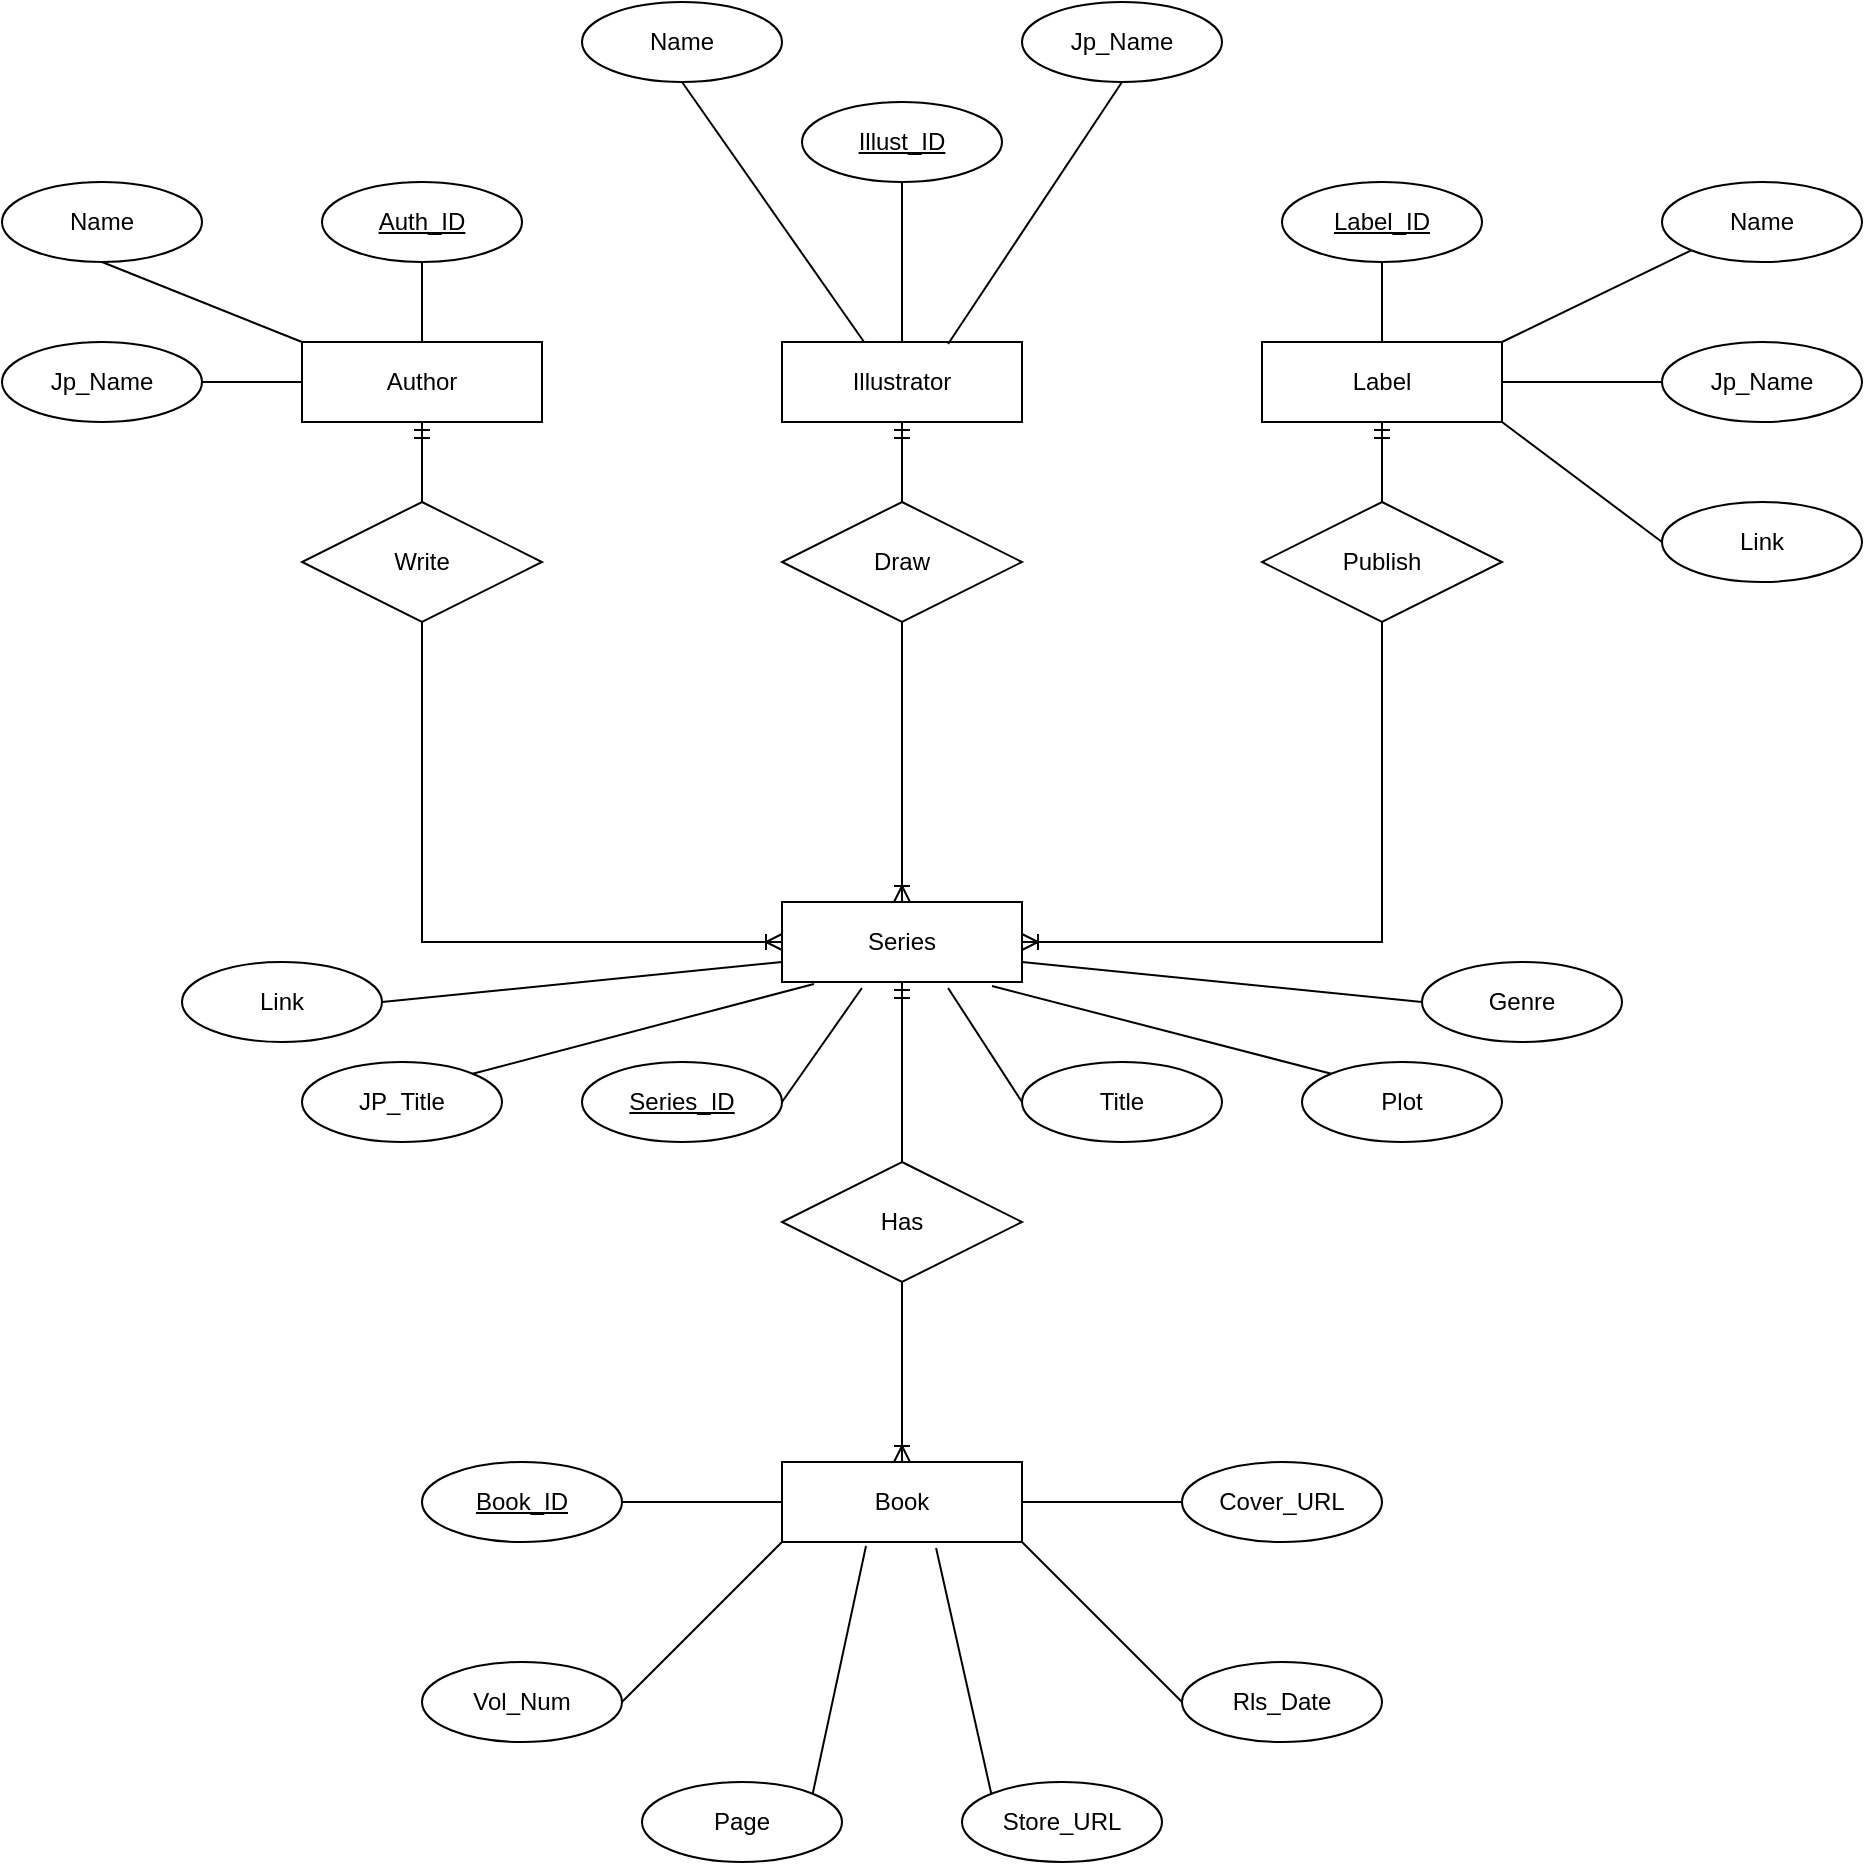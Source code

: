 <mxfile version="14.6.6" type="github" pages="2">
  <diagram id="R2lEEEUBdFMjLlhIrx00" name="ERD">
    <mxGraphModel dx="2272" dy="794" grid="1" gridSize="10" guides="1" tooltips="1" connect="1" arrows="1" fold="1" page="1" pageScale="1" pageWidth="850" pageHeight="1100" math="0" shadow="0" extFonts="Permanent Marker^https://fonts.googleapis.com/css?family=Permanent+Marker">
      <root>
        <mxCell id="0" />
        <mxCell id="1" parent="0" />
        <mxCell id="e9-Bhs5bKv9WQ3CNY-xH-1" value="Series" style="rounded=0;whiteSpace=wrap;html=1;" vertex="1" parent="1">
          <mxGeometry x="320" y="480" width="120" height="40" as="geometry" />
        </mxCell>
        <mxCell id="WKJP4gaNy5CjSDz19_Bn-2" style="edgeStyle=none;rounded=0;orthogonalLoop=1;jettySize=auto;html=1;exitX=0.5;exitY=0;exitDx=0;exitDy=0;entryX=0.5;entryY=1;entryDx=0;entryDy=0;endArrow=none;endFill=0;" edge="1" parent="1" source="e9-Bhs5bKv9WQ3CNY-xH-2" target="e9-Bhs5bKv9WQ3CNY-xH-36">
          <mxGeometry relative="1" as="geometry" />
        </mxCell>
        <mxCell id="WKJP4gaNy5CjSDz19_Bn-3" style="edgeStyle=none;rounded=0;orthogonalLoop=1;jettySize=auto;html=1;exitX=1;exitY=0.5;exitDx=0;exitDy=0;entryX=0;entryY=0.5;entryDx=0;entryDy=0;endArrow=none;endFill=0;" edge="1" parent="1" source="e9-Bhs5bKv9WQ3CNY-xH-2" target="e9-Bhs5bKv9WQ3CNY-xH-35">
          <mxGeometry relative="1" as="geometry" />
        </mxCell>
        <mxCell id="WKJP4gaNy5CjSDz19_Bn-4" style="edgeStyle=none;rounded=0;orthogonalLoop=1;jettySize=auto;html=1;exitX=1;exitY=1;exitDx=0;exitDy=0;entryX=0;entryY=0.5;entryDx=0;entryDy=0;endArrow=none;endFill=0;" edge="1" parent="1" source="e9-Bhs5bKv9WQ3CNY-xH-2" target="e9-Bhs5bKv9WQ3CNY-xH-38">
          <mxGeometry relative="1" as="geometry" />
        </mxCell>
        <mxCell id="e9-Bhs5bKv9WQ3CNY-xH-2" value="Label&lt;span style=&quot;color: rgba(0 , 0 , 0 , 0) ; font-family: monospace ; font-size: 0px&quot;&gt;%3CmxGraphModel%3E%3Croot%3E%3CmxCell%20id%3D%220%22%2F%3E%3CmxCell%20id%3D%221%22%20parent%3D%220%22%2F%3E%3CmxCell%20id%3D%222%22%20value%3D%22Series%22%20style%3D%22rounded%3D0%3BwhiteSpace%3Dwrap%3Bhtml%3D1%3B%22%20vertex%3D%221%22%20parent%3D%221%22%3E%3CmxGeometry%20x%3D%22280%22%20y%3D%22240%22%20width%3D%22120%22%20height%3D%2240%22%20as%3D%22geometry%22%2F%3E%3C%2FmxCell%3E%3C%2Froot%3E%3C%2FmxGraphModel%3E&lt;/span&gt;" style="rounded=0;whiteSpace=wrap;html=1;" vertex="1" parent="1">
          <mxGeometry x="560" y="200" width="120" height="40" as="geometry" />
        </mxCell>
        <mxCell id="e9-Bhs5bKv9WQ3CNY-xH-3" value="Author" style="rounded=0;whiteSpace=wrap;html=1;" vertex="1" parent="1">
          <mxGeometry x="80" y="200" width="120" height="40" as="geometry" />
        </mxCell>
        <mxCell id="e9-Bhs5bKv9WQ3CNY-xH-4" value="Book" style="rounded=0;whiteSpace=wrap;html=1;" vertex="1" parent="1">
          <mxGeometry x="320" y="760" width="120" height="40" as="geometry" />
        </mxCell>
        <mxCell id="e9-Bhs5bKv9WQ3CNY-xH-5" value="Illustrator" style="rounded=0;whiteSpace=wrap;html=1;" vertex="1" parent="1">
          <mxGeometry x="320" y="200" width="120" height="40" as="geometry" />
        </mxCell>
        <mxCell id="e9-Bhs5bKv9WQ3CNY-xH-14" style="edgeStyle=none;rounded=0;orthogonalLoop=1;jettySize=auto;html=1;exitX=0.5;exitY=1;exitDx=0;exitDy=0;entryX=0.5;entryY=0;entryDx=0;entryDy=0;endArrow=none;endFill=0;" edge="1" parent="1" source="e9-Bhs5bKv9WQ3CNY-xH-8" target="e9-Bhs5bKv9WQ3CNY-xH-3">
          <mxGeometry relative="1" as="geometry" />
        </mxCell>
        <mxCell id="e9-Bhs5bKv9WQ3CNY-xH-8" value="&lt;u&gt;Auth_ID&lt;/u&gt;" style="ellipse;whiteSpace=wrap;html=1;align=center;" vertex="1" parent="1">
          <mxGeometry x="90" y="120" width="100" height="40" as="geometry" />
        </mxCell>
        <mxCell id="e9-Bhs5bKv9WQ3CNY-xH-15" style="edgeStyle=none;rounded=0;orthogonalLoop=1;jettySize=auto;html=1;exitX=0.5;exitY=1;exitDx=0;exitDy=0;entryX=0;entryY=0;entryDx=0;entryDy=0;endArrow=none;endFill=0;" edge="1" parent="1" source="e9-Bhs5bKv9WQ3CNY-xH-9" target="e9-Bhs5bKv9WQ3CNY-xH-3">
          <mxGeometry relative="1" as="geometry" />
        </mxCell>
        <mxCell id="e9-Bhs5bKv9WQ3CNY-xH-9" value="Name" style="ellipse;whiteSpace=wrap;html=1;align=center;" vertex="1" parent="1">
          <mxGeometry x="-70" y="120" width="100" height="40" as="geometry" />
        </mxCell>
        <mxCell id="e9-Bhs5bKv9WQ3CNY-xH-16" style="edgeStyle=none;rounded=0;orthogonalLoop=1;jettySize=auto;html=1;exitX=1;exitY=0.5;exitDx=0;exitDy=0;entryX=0;entryY=0.5;entryDx=0;entryDy=0;endArrow=none;endFill=0;" edge="1" parent="1" source="e9-Bhs5bKv9WQ3CNY-xH-10" target="e9-Bhs5bKv9WQ3CNY-xH-3">
          <mxGeometry relative="1" as="geometry" />
        </mxCell>
        <mxCell id="e9-Bhs5bKv9WQ3CNY-xH-10" value="Jp_Name" style="ellipse;whiteSpace=wrap;html=1;align=center;" vertex="1" parent="1">
          <mxGeometry x="-70" y="200" width="100" height="40" as="geometry" />
        </mxCell>
        <mxCell id="WKJP4gaNy5CjSDz19_Bn-38" style="edgeStyle=orthogonalEdgeStyle;rounded=0;orthogonalLoop=1;jettySize=auto;html=1;exitX=0.5;exitY=1;exitDx=0;exitDy=0;entryX=0;entryY=0.5;entryDx=0;entryDy=0;endArrow=ERoneToMany;endFill=0;" edge="1" parent="1" source="e9-Bhs5bKv9WQ3CNY-xH-17" target="e9-Bhs5bKv9WQ3CNY-xH-1">
          <mxGeometry relative="1" as="geometry" />
        </mxCell>
        <mxCell id="WKJP4gaNy5CjSDz19_Bn-39" style="edgeStyle=orthogonalEdgeStyle;rounded=0;orthogonalLoop=1;jettySize=auto;html=1;exitX=0.5;exitY=0;exitDx=0;exitDy=0;entryX=0.5;entryY=1;entryDx=0;entryDy=0;endArrow=ERmandOne;endFill=0;" edge="1" parent="1" source="e9-Bhs5bKv9WQ3CNY-xH-17" target="e9-Bhs5bKv9WQ3CNY-xH-3">
          <mxGeometry relative="1" as="geometry" />
        </mxCell>
        <mxCell id="e9-Bhs5bKv9WQ3CNY-xH-17" value="Write" style="shape=rhombus;perimeter=rhombusPerimeter;whiteSpace=wrap;html=1;align=center;" vertex="1" parent="1">
          <mxGeometry x="80" y="280" width="120" height="60" as="geometry" />
        </mxCell>
        <mxCell id="WKJP4gaNy5CjSDz19_Bn-40" style="edgeStyle=orthogonalEdgeStyle;rounded=0;orthogonalLoop=1;jettySize=auto;html=1;exitX=0.5;exitY=1;exitDx=0;exitDy=0;entryX=0.5;entryY=0;entryDx=0;entryDy=0;endArrow=ERoneToMany;endFill=0;" edge="1" parent="1" source="e9-Bhs5bKv9WQ3CNY-xH-19" target="e9-Bhs5bKv9WQ3CNY-xH-1">
          <mxGeometry relative="1" as="geometry" />
        </mxCell>
        <mxCell id="WKJP4gaNy5CjSDz19_Bn-44" style="edgeStyle=orthogonalEdgeStyle;rounded=0;orthogonalLoop=1;jettySize=auto;html=1;exitX=0.5;exitY=0;exitDx=0;exitDy=0;entryX=0.5;entryY=1;entryDx=0;entryDy=0;endArrow=ERmandOne;endFill=0;" edge="1" parent="1" source="e9-Bhs5bKv9WQ3CNY-xH-19" target="e9-Bhs5bKv9WQ3CNY-xH-5">
          <mxGeometry relative="1" as="geometry" />
        </mxCell>
        <mxCell id="e9-Bhs5bKv9WQ3CNY-xH-19" value="Draw" style="shape=rhombus;perimeter=rhombusPerimeter;whiteSpace=wrap;html=1;align=center;" vertex="1" parent="1">
          <mxGeometry x="320" y="280" width="120" height="60" as="geometry" />
        </mxCell>
        <mxCell id="WKJP4gaNy5CjSDz19_Bn-41" style="edgeStyle=orthogonalEdgeStyle;rounded=0;orthogonalLoop=1;jettySize=auto;html=1;exitX=0.5;exitY=1;exitDx=0;exitDy=0;entryX=1;entryY=0.5;entryDx=0;entryDy=0;endArrow=ERoneToMany;endFill=0;" edge="1" parent="1" source="e9-Bhs5bKv9WQ3CNY-xH-20" target="e9-Bhs5bKv9WQ3CNY-xH-1">
          <mxGeometry relative="1" as="geometry" />
        </mxCell>
        <mxCell id="WKJP4gaNy5CjSDz19_Bn-43" style="edgeStyle=orthogonalEdgeStyle;rounded=0;orthogonalLoop=1;jettySize=auto;html=1;exitX=0.5;exitY=0;exitDx=0;exitDy=0;entryX=0.5;entryY=1;entryDx=0;entryDy=0;endArrow=ERmandOne;endFill=0;" edge="1" parent="1" source="e9-Bhs5bKv9WQ3CNY-xH-20" target="e9-Bhs5bKv9WQ3CNY-xH-2">
          <mxGeometry relative="1" as="geometry" />
        </mxCell>
        <mxCell id="e9-Bhs5bKv9WQ3CNY-xH-20" value="Publish" style="shape=rhombus;perimeter=rhombusPerimeter;whiteSpace=wrap;html=1;align=center;" vertex="1" parent="1">
          <mxGeometry x="560" y="280" width="120" height="60" as="geometry" />
        </mxCell>
        <mxCell id="e9-Bhs5bKv9WQ3CNY-xH-31" style="rounded=0;orthogonalLoop=1;jettySize=auto;html=1;exitX=0.5;exitY=1;exitDx=0;exitDy=0;entryX=0.5;entryY=0;entryDx=0;entryDy=0;endArrow=none;endFill=0;" edge="1" parent="1" source="e9-Bhs5bKv9WQ3CNY-xH-28" target="e9-Bhs5bKv9WQ3CNY-xH-5">
          <mxGeometry relative="1" as="geometry" />
        </mxCell>
        <mxCell id="e9-Bhs5bKv9WQ3CNY-xH-28" value="&lt;u&gt;Illust_ID&lt;/u&gt;" style="ellipse;whiteSpace=wrap;html=1;align=center;" vertex="1" parent="1">
          <mxGeometry x="330" y="80" width="100" height="40" as="geometry" />
        </mxCell>
        <mxCell id="e9-Bhs5bKv9WQ3CNY-xH-33" style="edgeStyle=none;rounded=0;orthogonalLoop=1;jettySize=auto;html=1;exitX=0.5;exitY=1;exitDx=0;exitDy=0;entryX=0.342;entryY=0;entryDx=0;entryDy=0;entryPerimeter=0;endArrow=none;endFill=0;" edge="1" parent="1" source="e9-Bhs5bKv9WQ3CNY-xH-29" target="e9-Bhs5bKv9WQ3CNY-xH-5">
          <mxGeometry relative="1" as="geometry" />
        </mxCell>
        <mxCell id="e9-Bhs5bKv9WQ3CNY-xH-29" value="Name" style="ellipse;whiteSpace=wrap;html=1;align=center;" vertex="1" parent="1">
          <mxGeometry x="220" y="30" width="100" height="40" as="geometry" />
        </mxCell>
        <mxCell id="e9-Bhs5bKv9WQ3CNY-xH-32" style="edgeStyle=none;rounded=0;orthogonalLoop=1;jettySize=auto;html=1;exitX=0.5;exitY=1;exitDx=0;exitDy=0;entryX=0.692;entryY=0.025;entryDx=0;entryDy=0;entryPerimeter=0;endArrow=none;endFill=0;" edge="1" parent="1" source="e9-Bhs5bKv9WQ3CNY-xH-30" target="e9-Bhs5bKv9WQ3CNY-xH-5">
          <mxGeometry relative="1" as="geometry" />
        </mxCell>
        <mxCell id="e9-Bhs5bKv9WQ3CNY-xH-30" value="Jp_Name" style="ellipse;whiteSpace=wrap;html=1;align=center;" vertex="1" parent="1">
          <mxGeometry x="440" y="30" width="100" height="40" as="geometry" />
        </mxCell>
        <mxCell id="WKJP4gaNy5CjSDz19_Bn-1" style="edgeStyle=none;rounded=0;orthogonalLoop=1;jettySize=auto;html=1;exitX=0;exitY=1;exitDx=0;exitDy=0;entryX=1;entryY=0;entryDx=0;entryDy=0;endArrow=none;endFill=0;" edge="1" parent="1" source="e9-Bhs5bKv9WQ3CNY-xH-34" target="e9-Bhs5bKv9WQ3CNY-xH-2">
          <mxGeometry relative="1" as="geometry" />
        </mxCell>
        <mxCell id="e9-Bhs5bKv9WQ3CNY-xH-34" value="Name" style="ellipse;whiteSpace=wrap;html=1;align=center;" vertex="1" parent="1">
          <mxGeometry x="760" y="120" width="100" height="40" as="geometry" />
        </mxCell>
        <mxCell id="e9-Bhs5bKv9WQ3CNY-xH-35" value="Jp_Name" style="ellipse;whiteSpace=wrap;html=1;align=center;" vertex="1" parent="1">
          <mxGeometry x="760" y="200" width="100" height="40" as="geometry" />
        </mxCell>
        <mxCell id="e9-Bhs5bKv9WQ3CNY-xH-36" value="&lt;u&gt;Label_ID&lt;/u&gt;" style="ellipse;whiteSpace=wrap;html=1;align=center;" vertex="1" parent="1">
          <mxGeometry x="570" y="120" width="100" height="40" as="geometry" />
        </mxCell>
        <mxCell id="e9-Bhs5bKv9WQ3CNY-xH-38" value="Link" style="ellipse;whiteSpace=wrap;html=1;align=center;" vertex="1" parent="1">
          <mxGeometry x="760" y="280" width="100" height="40" as="geometry" />
        </mxCell>
        <mxCell id="WKJP4gaNy5CjSDz19_Bn-42" style="edgeStyle=orthogonalEdgeStyle;rounded=0;orthogonalLoop=1;jettySize=auto;html=1;exitX=0.5;exitY=1;exitDx=0;exitDy=0;entryX=0.5;entryY=0;entryDx=0;entryDy=0;endArrow=ERoneToMany;endFill=0;" edge="1" parent="1" source="WKJP4gaNy5CjSDz19_Bn-5" target="e9-Bhs5bKv9WQ3CNY-xH-4">
          <mxGeometry relative="1" as="geometry" />
        </mxCell>
        <mxCell id="WKJP4gaNy5CjSDz19_Bn-45" style="edgeStyle=orthogonalEdgeStyle;rounded=0;orthogonalLoop=1;jettySize=auto;html=1;exitX=0.5;exitY=0;exitDx=0;exitDy=0;entryX=0.5;entryY=1;entryDx=0;entryDy=0;endArrow=ERmandOne;endFill=0;" edge="1" parent="1" source="WKJP4gaNy5CjSDz19_Bn-5" target="e9-Bhs5bKv9WQ3CNY-xH-1">
          <mxGeometry relative="1" as="geometry" />
        </mxCell>
        <mxCell id="WKJP4gaNy5CjSDz19_Bn-5" value="Has" style="shape=rhombus;perimeter=rhombusPerimeter;whiteSpace=wrap;html=1;align=center;" vertex="1" parent="1">
          <mxGeometry x="320" y="610" width="120" height="60" as="geometry" />
        </mxCell>
        <mxCell id="WKJP4gaNy5CjSDz19_Bn-6" style="edgeStyle=none;rounded=0;orthogonalLoop=1;jettySize=auto;html=1;exitX=1;exitY=1;exitDx=0;exitDy=0;endArrow=none;endFill=0;" edge="1" parent="1" source="WKJP4gaNy5CjSDz19_Bn-5" target="WKJP4gaNy5CjSDz19_Bn-5">
          <mxGeometry relative="1" as="geometry" />
        </mxCell>
        <mxCell id="WKJP4gaNy5CjSDz19_Bn-17" style="edgeStyle=none;rounded=0;orthogonalLoop=1;jettySize=auto;html=1;exitX=1;exitY=0.5;exitDx=0;exitDy=0;entryX=0.333;entryY=1.075;entryDx=0;entryDy=0;entryPerimeter=0;endArrow=none;endFill=0;" edge="1" parent="1" source="WKJP4gaNy5CjSDz19_Bn-9" target="e9-Bhs5bKv9WQ3CNY-xH-1">
          <mxGeometry relative="1" as="geometry" />
        </mxCell>
        <mxCell id="WKJP4gaNy5CjSDz19_Bn-9" value="&lt;u&gt;Series_ID&lt;/u&gt;" style="ellipse;whiteSpace=wrap;html=1;align=center;" vertex="1" parent="1">
          <mxGeometry x="220" y="560" width="100" height="40" as="geometry" />
        </mxCell>
        <mxCell id="WKJP4gaNy5CjSDz19_Bn-21" style="edgeStyle=none;rounded=0;orthogonalLoop=1;jettySize=auto;html=1;exitX=0;exitY=0.5;exitDx=0;exitDy=0;entryX=0.692;entryY=1.075;entryDx=0;entryDy=0;entryPerimeter=0;endArrow=none;endFill=0;" edge="1" parent="1" source="WKJP4gaNy5CjSDz19_Bn-10" target="e9-Bhs5bKv9WQ3CNY-xH-1">
          <mxGeometry relative="1" as="geometry" />
        </mxCell>
        <mxCell id="WKJP4gaNy5CjSDz19_Bn-10" value="Title&lt;span style=&quot;color: rgba(0 , 0 , 0 , 0) ; font-family: monospace ; font-size: 0px&quot;&gt;%3CmxGraphModel%3E%3Croot%3E%3CmxCell%20id%3D%220%22%2F%3E%3CmxCell%20id%3D%221%22%20parent%3D%220%22%2F%3E%3CmxCell%20id%3D%222%22%20value%3D%22%26lt%3Bu%26gt%3BSeries_ID%26lt%3B%2Fu%26gt%3B%22%20style%3D%22ellipse%3BwhiteSpace%3Dwrap%3Bhtml%3D1%3Balign%3Dcenter%3B%22%20vertex%3D%221%22%20parent%3D%221%22%3E%3CmxGeometry%20x%3D%22-40%22%20y%3D%22560%22%20width%3D%22100%22%20height%3D%2240%22%20as%3D%22geometry%22%2F%3E%3C%2FmxCell%3E%3C%2Froot%3E%3C%2FmxGraphModel%3E&lt;/span&gt;" style="ellipse;whiteSpace=wrap;html=1;align=center;" vertex="1" parent="1">
          <mxGeometry x="440" y="560" width="100" height="40" as="geometry" />
        </mxCell>
        <mxCell id="WKJP4gaNy5CjSDz19_Bn-18" style="edgeStyle=none;rounded=0;orthogonalLoop=1;jettySize=auto;html=1;exitX=1;exitY=0;exitDx=0;exitDy=0;entryX=0.133;entryY=1.025;entryDx=0;entryDy=0;entryPerimeter=0;endArrow=none;endFill=0;" edge="1" parent="1" source="WKJP4gaNy5CjSDz19_Bn-11" target="e9-Bhs5bKv9WQ3CNY-xH-1">
          <mxGeometry relative="1" as="geometry" />
        </mxCell>
        <mxCell id="WKJP4gaNy5CjSDz19_Bn-11" value="JP_Title" style="ellipse;whiteSpace=wrap;html=1;align=center;" vertex="1" parent="1">
          <mxGeometry x="80" y="560" width="100" height="40" as="geometry" />
        </mxCell>
        <mxCell id="WKJP4gaNy5CjSDz19_Bn-22" style="edgeStyle=none;rounded=0;orthogonalLoop=1;jettySize=auto;html=1;exitX=0;exitY=0;exitDx=0;exitDy=0;entryX=0.875;entryY=1.05;entryDx=0;entryDy=0;entryPerimeter=0;endArrow=none;endFill=0;" edge="1" parent="1" source="WKJP4gaNy5CjSDz19_Bn-12" target="e9-Bhs5bKv9WQ3CNY-xH-1">
          <mxGeometry relative="1" as="geometry" />
        </mxCell>
        <mxCell id="WKJP4gaNy5CjSDz19_Bn-12" value="Plot" style="ellipse;whiteSpace=wrap;html=1;align=center;" vertex="1" parent="1">
          <mxGeometry x="580" y="560" width="100" height="40" as="geometry" />
        </mxCell>
        <mxCell id="WKJP4gaNy5CjSDz19_Bn-19" style="edgeStyle=none;rounded=0;orthogonalLoop=1;jettySize=auto;html=1;exitX=1;exitY=0.5;exitDx=0;exitDy=0;entryX=0;entryY=0.75;entryDx=0;entryDy=0;endArrow=none;endFill=0;" edge="1" parent="1" source="WKJP4gaNy5CjSDz19_Bn-13" target="e9-Bhs5bKv9WQ3CNY-xH-1">
          <mxGeometry relative="1" as="geometry" />
        </mxCell>
        <mxCell id="WKJP4gaNy5CjSDz19_Bn-13" value="Link" style="ellipse;whiteSpace=wrap;html=1;align=center;" vertex="1" parent="1">
          <mxGeometry x="20" y="510" width="100" height="40" as="geometry" />
        </mxCell>
        <mxCell id="WKJP4gaNy5CjSDz19_Bn-23" style="edgeStyle=none;rounded=0;orthogonalLoop=1;jettySize=auto;html=1;exitX=0;exitY=0.5;exitDx=0;exitDy=0;entryX=1;entryY=0.75;entryDx=0;entryDy=0;endArrow=none;endFill=0;" edge="1" parent="1" source="WKJP4gaNy5CjSDz19_Bn-14" target="e9-Bhs5bKv9WQ3CNY-xH-1">
          <mxGeometry relative="1" as="geometry" />
        </mxCell>
        <mxCell id="WKJP4gaNy5CjSDz19_Bn-14" value="Genre" style="ellipse;whiteSpace=wrap;html=1;align=center;" vertex="1" parent="1">
          <mxGeometry x="640" y="510" width="100" height="40" as="geometry" />
        </mxCell>
        <mxCell id="WKJP4gaNy5CjSDz19_Bn-31" style="edgeStyle=none;rounded=0;orthogonalLoop=1;jettySize=auto;html=1;exitX=1;exitY=0.5;exitDx=0;exitDy=0;entryX=0;entryY=0.5;entryDx=0;entryDy=0;endArrow=none;endFill=0;" edge="1" parent="1" source="WKJP4gaNy5CjSDz19_Bn-24" target="e9-Bhs5bKv9WQ3CNY-xH-4">
          <mxGeometry relative="1" as="geometry" />
        </mxCell>
        <mxCell id="WKJP4gaNy5CjSDz19_Bn-24" value="&lt;u&gt;Book_ID&lt;/u&gt;" style="ellipse;whiteSpace=wrap;html=1;align=center;" vertex="1" parent="1">
          <mxGeometry x="140" y="760" width="100" height="40" as="geometry" />
        </mxCell>
        <mxCell id="WKJP4gaNy5CjSDz19_Bn-32" style="edgeStyle=none;rounded=0;orthogonalLoop=1;jettySize=auto;html=1;exitX=1;exitY=0.5;exitDx=0;exitDy=0;entryX=0;entryY=1;entryDx=0;entryDy=0;endArrow=none;endFill=0;" edge="1" parent="1" source="WKJP4gaNy5CjSDz19_Bn-25" target="e9-Bhs5bKv9WQ3CNY-xH-4">
          <mxGeometry relative="1" as="geometry" />
        </mxCell>
        <mxCell id="WKJP4gaNy5CjSDz19_Bn-25" value="Vol_Num" style="ellipse;whiteSpace=wrap;html=1;align=center;" vertex="1" parent="1">
          <mxGeometry x="140" y="860" width="100" height="40" as="geometry" />
        </mxCell>
        <mxCell id="WKJP4gaNy5CjSDz19_Bn-36" style="edgeStyle=none;rounded=0;orthogonalLoop=1;jettySize=auto;html=1;exitX=1;exitY=0;exitDx=0;exitDy=0;entryX=0.35;entryY=1.05;entryDx=0;entryDy=0;entryPerimeter=0;endArrow=none;endFill=0;" edge="1" parent="1" source="WKJP4gaNy5CjSDz19_Bn-26" target="e9-Bhs5bKv9WQ3CNY-xH-4">
          <mxGeometry relative="1" as="geometry" />
        </mxCell>
        <mxCell id="WKJP4gaNy5CjSDz19_Bn-26" value="Page" style="ellipse;whiteSpace=wrap;html=1;align=center;" vertex="1" parent="1">
          <mxGeometry x="250" y="920" width="100" height="40" as="geometry" />
        </mxCell>
        <mxCell id="WKJP4gaNy5CjSDz19_Bn-34" style="edgeStyle=none;rounded=0;orthogonalLoop=1;jettySize=auto;html=1;exitX=0;exitY=0.5;exitDx=0;exitDy=0;entryX=1;entryY=1;entryDx=0;entryDy=0;endArrow=none;endFill=0;" edge="1" parent="1" source="WKJP4gaNy5CjSDz19_Bn-27" target="e9-Bhs5bKv9WQ3CNY-xH-4">
          <mxGeometry relative="1" as="geometry" />
        </mxCell>
        <mxCell id="WKJP4gaNy5CjSDz19_Bn-27" value="Rls_Date&lt;span style=&quot;color: rgba(0 , 0 , 0 , 0) ; font-family: monospace ; font-size: 0px&quot;&gt;%3CmxGraphModel%3E%3Croot%3E%3CmxCell%20id%3D%220%22%2F%3E%3CmxCell%20id%3D%221%22%20parent%3D%220%22%2F%3E%3CmxCell%20id%3D%222%22%20value%3D%22Vol_Num%22%20style%3D%22ellipse%3BwhiteSpace%3Dwrap%3Bhtml%3D1%3Balign%3Dcenter%3B%22%20vertex%3D%221%22%20parent%3D%221%22%3E%3CmxGeometry%20x%3D%22100%22%20y%3D%22850%22%20width%3D%22100%22%20height%3D%2240%22%20as%3D%22geometry%22%2F%3E%3C%2FmxCell%3E%3C%2Froot%3E%3C%2FmxGraphModel%3E&lt;/span&gt;" style="ellipse;whiteSpace=wrap;html=1;align=center;" vertex="1" parent="1">
          <mxGeometry x="520" y="860" width="100" height="40" as="geometry" />
        </mxCell>
        <mxCell id="WKJP4gaNy5CjSDz19_Bn-33" style="edgeStyle=none;rounded=0;orthogonalLoop=1;jettySize=auto;html=1;exitX=0;exitY=0.5;exitDx=0;exitDy=0;entryX=1;entryY=0.5;entryDx=0;entryDy=0;endArrow=none;endFill=0;" edge="1" parent="1" source="WKJP4gaNy5CjSDz19_Bn-28" target="e9-Bhs5bKv9WQ3CNY-xH-4">
          <mxGeometry relative="1" as="geometry" />
        </mxCell>
        <mxCell id="WKJP4gaNy5CjSDz19_Bn-28" value="Cover_URL" style="ellipse;whiteSpace=wrap;html=1;align=center;" vertex="1" parent="1">
          <mxGeometry x="520" y="760" width="100" height="40" as="geometry" />
        </mxCell>
        <mxCell id="WKJP4gaNy5CjSDz19_Bn-35" style="edgeStyle=none;rounded=0;orthogonalLoop=1;jettySize=auto;html=1;exitX=0;exitY=0;exitDx=0;exitDy=0;entryX=0.642;entryY=1.075;entryDx=0;entryDy=0;entryPerimeter=0;endArrow=none;endFill=0;" edge="1" parent="1" source="WKJP4gaNy5CjSDz19_Bn-29" target="e9-Bhs5bKv9WQ3CNY-xH-4">
          <mxGeometry relative="1" as="geometry" />
        </mxCell>
        <mxCell id="WKJP4gaNy5CjSDz19_Bn-29" value="Store_URL" style="ellipse;whiteSpace=wrap;html=1;align=center;" vertex="1" parent="1">
          <mxGeometry x="410" y="920" width="100" height="40" as="geometry" />
        </mxCell>
      </root>
    </mxGraphModel>
  </diagram>
  <diagram id="Dg5NM9fQqLVibTMdCCqb" name="Table">
    <mxGraphModel dx="1422" dy="794" grid="1" gridSize="10" guides="1" tooltips="1" connect="1" arrows="1" fold="1" page="1" pageScale="1" pageWidth="1100" pageHeight="850" math="0" shadow="0">
      <root>
        <mxCell id="9auo0ZUwCYPt3QfbZZwT-0" />
        <mxCell id="9auo0ZUwCYPt3QfbZZwT-1" parent="9auo0ZUwCYPt3QfbZZwT-0" />
        <mxCell id="9auo0ZUwCYPt3QfbZZwT-4" value="Series" style="shape=table;startSize=30;container=1;collapsible=1;childLayout=tableLayout;fixedRows=1;rowLines=0;fontStyle=1;align=center;resizeLast=1;" parent="9auo0ZUwCYPt3QfbZZwT-1" vertex="1">
          <mxGeometry x="420" y="220" width="250" height="310" as="geometry" />
        </mxCell>
        <mxCell id="9auo0ZUwCYPt3QfbZZwT-5" value="" style="shape=partialRectangle;collapsible=0;dropTarget=0;pointerEvents=0;fillColor=none;points=[[0,0.5],[1,0.5]];portConstraint=eastwest;top=0;left=0;right=0;bottom=1;" parent="9auo0ZUwCYPt3QfbZZwT-4" vertex="1">
          <mxGeometry y="30" width="250" height="30" as="geometry" />
        </mxCell>
        <mxCell id="9auo0ZUwCYPt3QfbZZwT-6" value="PK" style="shape=partialRectangle;overflow=hidden;connectable=0;fillColor=none;top=0;left=0;bottom=0;right=0;fontStyle=1;" parent="9auo0ZUwCYPt3QfbZZwT-5" vertex="1">
          <mxGeometry width="30" height="30" as="geometry" />
        </mxCell>
        <mxCell id="9auo0ZUwCYPt3QfbZZwT-7" value="series_ID" style="shape=partialRectangle;overflow=hidden;connectable=0;fillColor=none;top=0;left=0;bottom=0;right=0;align=left;spacingLeft=6;fontStyle=5;" parent="9auo0ZUwCYPt3QfbZZwT-5" vertex="1">
          <mxGeometry x="30" width="220" height="30" as="geometry" />
        </mxCell>
        <mxCell id="9auo0ZUwCYPt3QfbZZwT-8" value="" style="shape=partialRectangle;collapsible=0;dropTarget=0;pointerEvents=0;fillColor=none;points=[[0,0.5],[1,0.5]];portConstraint=eastwest;top=0;left=0;right=0;bottom=0;" parent="9auo0ZUwCYPt3QfbZZwT-4" vertex="1">
          <mxGeometry y="60" width="250" height="30" as="geometry" />
        </mxCell>
        <mxCell id="9auo0ZUwCYPt3QfbZZwT-9" value="" style="shape=partialRectangle;overflow=hidden;connectable=0;fillColor=none;top=0;left=0;bottom=0;right=0;" parent="9auo0ZUwCYPt3QfbZZwT-8" vertex="1">
          <mxGeometry width="30" height="30" as="geometry" />
        </mxCell>
        <mxCell id="9auo0ZUwCYPt3QfbZZwT-10" value="title" style="shape=partialRectangle;overflow=hidden;connectable=0;fillColor=none;top=0;left=0;bottom=0;right=0;align=left;spacingLeft=6;" parent="9auo0ZUwCYPt3QfbZZwT-8" vertex="1">
          <mxGeometry x="30" width="220" height="30" as="geometry" />
        </mxCell>
        <mxCell id="9auo0ZUwCYPt3QfbZZwT-11" value="" style="shape=partialRectangle;collapsible=0;dropTarget=0;pointerEvents=0;fillColor=none;points=[[0,0.5],[1,0.5]];portConstraint=eastwest;top=0;left=0;right=0;bottom=0;" parent="9auo0ZUwCYPt3QfbZZwT-4" vertex="1">
          <mxGeometry y="90" width="250" height="30" as="geometry" />
        </mxCell>
        <mxCell id="9auo0ZUwCYPt3QfbZZwT-12" value="" style="shape=partialRectangle;overflow=hidden;connectable=0;fillColor=none;top=0;left=0;bottom=0;right=0;" parent="9auo0ZUwCYPt3QfbZZwT-11" vertex="1">
          <mxGeometry width="30" height="30" as="geometry" />
        </mxCell>
        <mxCell id="9auo0ZUwCYPt3QfbZZwT-13" value="japanise_title" style="shape=partialRectangle;overflow=hidden;connectable=0;fillColor=none;top=0;left=0;bottom=0;right=0;align=left;spacingLeft=6;" parent="9auo0ZUwCYPt3QfbZZwT-11" vertex="1">
          <mxGeometry x="30" width="220" height="30" as="geometry" />
        </mxCell>
        <mxCell id="rU7B00O5N7elT9gD8thF-62" value="" style="shape=partialRectangle;collapsible=0;dropTarget=0;pointerEvents=0;fillColor=none;points=[[0,0.5],[1,0.5]];portConstraint=eastwest;top=0;left=0;right=0;bottom=0;" parent="9auo0ZUwCYPt3QfbZZwT-4" vertex="1">
          <mxGeometry y="120" width="250" height="30" as="geometry" />
        </mxCell>
        <mxCell id="rU7B00O5N7elT9gD8thF-63" value="" style="shape=partialRectangle;overflow=hidden;connectable=0;fillColor=none;top=0;left=0;bottom=0;right=0;" parent="rU7B00O5N7elT9gD8thF-62" vertex="1">
          <mxGeometry width="30" height="30" as="geometry" />
        </mxCell>
        <mxCell id="rU7B00O5N7elT9gD8thF-64" value="plot" style="shape=partialRectangle;overflow=hidden;connectable=0;fillColor=none;top=0;left=0;bottom=0;right=0;align=left;spacingLeft=6;" parent="rU7B00O5N7elT9gD8thF-62" vertex="1">
          <mxGeometry x="30" width="220" height="30" as="geometry" />
        </mxCell>
        <mxCell id="rU7B00O5N7elT9gD8thF-65" value="" style="shape=partialRectangle;collapsible=0;dropTarget=0;pointerEvents=0;fillColor=none;points=[[0,0.5],[1,0.5]];portConstraint=eastwest;top=0;left=0;right=0;bottom=0;" parent="9auo0ZUwCYPt3QfbZZwT-4" vertex="1">
          <mxGeometry y="150" width="250" height="30" as="geometry" />
        </mxCell>
        <mxCell id="rU7B00O5N7elT9gD8thF-66" value="" style="shape=partialRectangle;overflow=hidden;connectable=0;fillColor=none;top=0;left=0;bottom=0;right=0;" parent="rU7B00O5N7elT9gD8thF-65" vertex="1">
          <mxGeometry width="30" height="30" as="geometry" />
        </mxCell>
        <mxCell id="rU7B00O5N7elT9gD8thF-67" value="link" style="shape=partialRectangle;overflow=hidden;connectable=0;fillColor=none;top=0;left=0;bottom=0;right=0;align=left;spacingLeft=6;" parent="rU7B00O5N7elT9gD8thF-65" vertex="1">
          <mxGeometry x="30" width="220" height="30" as="geometry" />
        </mxCell>
        <mxCell id="rU7B00O5N7elT9gD8thF-137" value="" style="shape=partialRectangle;collapsible=0;dropTarget=0;pointerEvents=0;fillColor=none;points=[[0,0.5],[1,0.5]];portConstraint=eastwest;top=0;left=0;right=0;bottom=0;" parent="9auo0ZUwCYPt3QfbZZwT-4" vertex="1">
          <mxGeometry y="180" width="250" height="30" as="geometry" />
        </mxCell>
        <mxCell id="rU7B00O5N7elT9gD8thF-138" value="" style="shape=partialRectangle;overflow=hidden;connectable=0;fillColor=none;top=0;left=0;bottom=0;right=0;" parent="rU7B00O5N7elT9gD8thF-137" vertex="1">
          <mxGeometry width="30" height="30" as="geometry" />
        </mxCell>
        <mxCell id="rU7B00O5N7elT9gD8thF-139" value="genre" style="shape=partialRectangle;overflow=hidden;connectable=0;fillColor=none;top=0;left=0;bottom=0;right=0;align=left;spacingLeft=6;" parent="rU7B00O5N7elT9gD8thF-137" vertex="1">
          <mxGeometry x="30" width="220" height="30" as="geometry" />
        </mxCell>
        <mxCell id="rU7B00O5N7elT9gD8thF-159" value="" style="shape=partialRectangle;collapsible=0;dropTarget=0;pointerEvents=0;fillColor=none;points=[[0,0.5],[1,0.5]];portConstraint=eastwest;top=0;left=0;right=0;bottom=0;" parent="9auo0ZUwCYPt3QfbZZwT-4" vertex="1">
          <mxGeometry y="210" width="250" height="30" as="geometry" />
        </mxCell>
        <mxCell id="rU7B00O5N7elT9gD8thF-160" value="FK" style="shape=partialRectangle;overflow=hidden;connectable=0;fillColor=none;top=0;left=0;bottom=0;right=0;" parent="rU7B00O5N7elT9gD8thF-159" vertex="1">
          <mxGeometry width="30" height="30" as="geometry" />
        </mxCell>
        <mxCell id="rU7B00O5N7elT9gD8thF-161" value="auth_id" style="shape=partialRectangle;overflow=hidden;connectable=0;fillColor=none;top=0;left=0;bottom=0;right=0;align=left;spacingLeft=6;" parent="rU7B00O5N7elT9gD8thF-159" vertex="1">
          <mxGeometry x="30" width="220" height="30" as="geometry" />
        </mxCell>
        <mxCell id="rU7B00O5N7elT9gD8thF-165" value="" style="shape=partialRectangle;collapsible=0;dropTarget=0;pointerEvents=0;fillColor=none;points=[[0,0.5],[1,0.5]];portConstraint=eastwest;top=0;left=0;right=0;bottom=0;" parent="9auo0ZUwCYPt3QfbZZwT-4" vertex="1">
          <mxGeometry y="240" width="250" height="30" as="geometry" />
        </mxCell>
        <mxCell id="rU7B00O5N7elT9gD8thF-166" value="FK" style="shape=partialRectangle;overflow=hidden;connectable=0;fillColor=none;top=0;left=0;bottom=0;right=0;" parent="rU7B00O5N7elT9gD8thF-165" vertex="1">
          <mxGeometry width="30" height="30" as="geometry" />
        </mxCell>
        <mxCell id="rU7B00O5N7elT9gD8thF-167" value="ilust_ID" style="shape=partialRectangle;overflow=hidden;connectable=0;fillColor=none;top=0;left=0;bottom=0;right=0;align=left;spacingLeft=6;" parent="rU7B00O5N7elT9gD8thF-165" vertex="1">
          <mxGeometry x="30" width="220" height="30" as="geometry" />
        </mxCell>
        <mxCell id="rU7B00O5N7elT9gD8thF-168" value="" style="shape=partialRectangle;collapsible=0;dropTarget=0;pointerEvents=0;fillColor=none;points=[[0,0.5],[1,0.5]];portConstraint=eastwest;top=0;left=0;right=0;bottom=0;" parent="9auo0ZUwCYPt3QfbZZwT-4" vertex="1">
          <mxGeometry y="270" width="250" height="30" as="geometry" />
        </mxCell>
        <mxCell id="rU7B00O5N7elT9gD8thF-169" value="FK" style="shape=partialRectangle;overflow=hidden;connectable=0;fillColor=none;top=0;left=0;bottom=0;right=0;" parent="rU7B00O5N7elT9gD8thF-168" vertex="1">
          <mxGeometry width="30" height="30" as="geometry" />
        </mxCell>
        <mxCell id="rU7B00O5N7elT9gD8thF-170" value="label_ID" style="shape=partialRectangle;overflow=hidden;connectable=0;fillColor=none;top=0;left=0;bottom=0;right=0;align=left;spacingLeft=6;" parent="rU7B00O5N7elT9gD8thF-168" vertex="1">
          <mxGeometry x="30" width="220" height="30" as="geometry" />
        </mxCell>
        <mxCell id="9auo0ZUwCYPt3QfbZZwT-24" value="Author" style="shape=table;startSize=30;container=1;collapsible=1;childLayout=tableLayout;fixedRows=1;rowLines=0;fontStyle=1;align=center;resizeLast=1;" parent="9auo0ZUwCYPt3QfbZZwT-1" vertex="1">
          <mxGeometry x="50" y="290" width="250" height="130" as="geometry" />
        </mxCell>
        <mxCell id="9auo0ZUwCYPt3QfbZZwT-25" value="" style="shape=partialRectangle;collapsible=0;dropTarget=0;pointerEvents=0;fillColor=none;points=[[0,0.5],[1,0.5]];portConstraint=eastwest;top=0;left=0;right=0;bottom=1;" parent="9auo0ZUwCYPt3QfbZZwT-24" vertex="1">
          <mxGeometry y="30" width="250" height="30" as="geometry" />
        </mxCell>
        <mxCell id="9auo0ZUwCYPt3QfbZZwT-26" value="PK" style="shape=partialRectangle;overflow=hidden;connectable=0;fillColor=none;top=0;left=0;bottom=0;right=0;fontStyle=1;" parent="9auo0ZUwCYPt3QfbZZwT-25" vertex="1">
          <mxGeometry width="30" height="30" as="geometry" />
        </mxCell>
        <mxCell id="9auo0ZUwCYPt3QfbZZwT-27" value="auth_ID" style="shape=partialRectangle;overflow=hidden;connectable=0;fillColor=none;top=0;left=0;bottom=0;right=0;align=left;spacingLeft=6;fontStyle=5;" parent="9auo0ZUwCYPt3QfbZZwT-25" vertex="1">
          <mxGeometry x="30" width="220" height="30" as="geometry" />
        </mxCell>
        <mxCell id="9auo0ZUwCYPt3QfbZZwT-28" value="" style="shape=partialRectangle;collapsible=0;dropTarget=0;pointerEvents=0;fillColor=none;points=[[0,0.5],[1,0.5]];portConstraint=eastwest;top=0;left=0;right=0;bottom=0;" parent="9auo0ZUwCYPt3QfbZZwT-24" vertex="1">
          <mxGeometry y="60" width="250" height="30" as="geometry" />
        </mxCell>
        <mxCell id="9auo0ZUwCYPt3QfbZZwT-29" value="" style="shape=partialRectangle;overflow=hidden;connectable=0;fillColor=none;top=0;left=0;bottom=0;right=0;" parent="9auo0ZUwCYPt3QfbZZwT-28" vertex="1">
          <mxGeometry width="30" height="30" as="geometry" />
        </mxCell>
        <mxCell id="9auo0ZUwCYPt3QfbZZwT-30" value="name" style="shape=partialRectangle;overflow=hidden;connectable=0;fillColor=none;top=0;left=0;bottom=0;right=0;align=left;spacingLeft=6;" parent="9auo0ZUwCYPt3QfbZZwT-28" vertex="1">
          <mxGeometry x="30" width="220" height="30" as="geometry" />
        </mxCell>
        <mxCell id="rU7B00O5N7elT9gD8thF-82" value="" style="shape=partialRectangle;collapsible=0;dropTarget=0;pointerEvents=0;fillColor=none;points=[[0,0.5],[1,0.5]];portConstraint=eastwest;top=0;left=0;right=0;bottom=0;" parent="9auo0ZUwCYPt3QfbZZwT-24" vertex="1">
          <mxGeometry y="90" width="250" height="30" as="geometry" />
        </mxCell>
        <mxCell id="rU7B00O5N7elT9gD8thF-83" value="" style="shape=partialRectangle;overflow=hidden;connectable=0;fillColor=none;top=0;left=0;bottom=0;right=0;" parent="rU7B00O5N7elT9gD8thF-82" vertex="1">
          <mxGeometry width="30" height="30" as="geometry" />
        </mxCell>
        <mxCell id="rU7B00O5N7elT9gD8thF-84" value="japanese_name" style="shape=partialRectangle;overflow=hidden;connectable=0;fillColor=none;top=0;left=0;bottom=0;right=0;align=left;spacingLeft=6;" parent="rU7B00O5N7elT9gD8thF-82" vertex="1">
          <mxGeometry x="30" width="220" height="30" as="geometry" />
        </mxCell>
        <mxCell id="rU7B00O5N7elT9gD8thF-85" value="Illustrator" style="shape=table;startSize=30;container=1;collapsible=1;childLayout=tableLayout;fixedRows=1;rowLines=0;fontStyle=1;align=center;resizeLast=1;" parent="9auo0ZUwCYPt3QfbZZwT-1" vertex="1">
          <mxGeometry x="50" y="520" width="250" height="130" as="geometry" />
        </mxCell>
        <mxCell id="rU7B00O5N7elT9gD8thF-86" value="" style="shape=partialRectangle;collapsible=0;dropTarget=0;pointerEvents=0;fillColor=none;points=[[0,0.5],[1,0.5]];portConstraint=eastwest;top=0;left=0;right=0;bottom=1;" parent="rU7B00O5N7elT9gD8thF-85" vertex="1">
          <mxGeometry y="30" width="250" height="30" as="geometry" />
        </mxCell>
        <mxCell id="rU7B00O5N7elT9gD8thF-87" value="PK" style="shape=partialRectangle;overflow=hidden;connectable=0;fillColor=none;top=0;left=0;bottom=0;right=0;fontStyle=1;" parent="rU7B00O5N7elT9gD8thF-86" vertex="1">
          <mxGeometry width="30" height="30" as="geometry" />
        </mxCell>
        <mxCell id="rU7B00O5N7elT9gD8thF-88" value="illust_ID" style="shape=partialRectangle;overflow=hidden;connectable=0;fillColor=none;top=0;left=0;bottom=0;right=0;align=left;spacingLeft=6;fontStyle=5;" parent="rU7B00O5N7elT9gD8thF-86" vertex="1">
          <mxGeometry x="30" width="220" height="30" as="geometry" />
        </mxCell>
        <mxCell id="rU7B00O5N7elT9gD8thF-89" value="" style="shape=partialRectangle;collapsible=0;dropTarget=0;pointerEvents=0;fillColor=none;points=[[0,0.5],[1,0.5]];portConstraint=eastwest;top=0;left=0;right=0;bottom=0;" parent="rU7B00O5N7elT9gD8thF-85" vertex="1">
          <mxGeometry y="60" width="250" height="30" as="geometry" />
        </mxCell>
        <mxCell id="rU7B00O5N7elT9gD8thF-90" value="" style="shape=partialRectangle;overflow=hidden;connectable=0;fillColor=none;top=0;left=0;bottom=0;right=0;" parent="rU7B00O5N7elT9gD8thF-89" vertex="1">
          <mxGeometry width="30" height="30" as="geometry" />
        </mxCell>
        <mxCell id="rU7B00O5N7elT9gD8thF-91" value="name" style="shape=partialRectangle;overflow=hidden;connectable=0;fillColor=none;top=0;left=0;bottom=0;right=0;align=left;spacingLeft=6;" parent="rU7B00O5N7elT9gD8thF-89" vertex="1">
          <mxGeometry x="30" width="220" height="30" as="geometry" />
        </mxCell>
        <mxCell id="rU7B00O5N7elT9gD8thF-92" value="" style="shape=partialRectangle;collapsible=0;dropTarget=0;pointerEvents=0;fillColor=none;points=[[0,0.5],[1,0.5]];portConstraint=eastwest;top=0;left=0;right=0;bottom=0;" parent="rU7B00O5N7elT9gD8thF-85" vertex="1">
          <mxGeometry y="90" width="250" height="30" as="geometry" />
        </mxCell>
        <mxCell id="rU7B00O5N7elT9gD8thF-93" value="" style="shape=partialRectangle;overflow=hidden;connectable=0;fillColor=none;top=0;left=0;bottom=0;right=0;" parent="rU7B00O5N7elT9gD8thF-92" vertex="1">
          <mxGeometry width="30" height="30" as="geometry" />
        </mxCell>
        <mxCell id="rU7B00O5N7elT9gD8thF-94" value="japanese_name" style="shape=partialRectangle;overflow=hidden;connectable=0;fillColor=none;top=0;left=0;bottom=0;right=0;align=left;spacingLeft=6;" parent="rU7B00O5N7elT9gD8thF-92" vertex="1">
          <mxGeometry x="30" width="220" height="30" as="geometry" />
        </mxCell>
        <mxCell id="rU7B00O5N7elT9gD8thF-95" value="Label" style="shape=table;startSize=30;container=1;collapsible=1;childLayout=tableLayout;fixedRows=1;rowLines=0;fontStyle=1;align=center;resizeLast=1;" parent="9auo0ZUwCYPt3QfbZZwT-1" vertex="1">
          <mxGeometry x="420" y="580" width="250" height="160" as="geometry" />
        </mxCell>
        <mxCell id="rU7B00O5N7elT9gD8thF-96" value="" style="shape=partialRectangle;collapsible=0;dropTarget=0;pointerEvents=0;fillColor=none;points=[[0,0.5],[1,0.5]];portConstraint=eastwest;top=0;left=0;right=0;bottom=1;" parent="rU7B00O5N7elT9gD8thF-95" vertex="1">
          <mxGeometry y="30" width="250" height="30" as="geometry" />
        </mxCell>
        <mxCell id="rU7B00O5N7elT9gD8thF-97" value="PK" style="shape=partialRectangle;overflow=hidden;connectable=0;fillColor=none;top=0;left=0;bottom=0;right=0;fontStyle=1;" parent="rU7B00O5N7elT9gD8thF-96" vertex="1">
          <mxGeometry width="30" height="30" as="geometry" />
        </mxCell>
        <mxCell id="rU7B00O5N7elT9gD8thF-98" value="label_ID" style="shape=partialRectangle;overflow=hidden;connectable=0;fillColor=none;top=0;left=0;bottom=0;right=0;align=left;spacingLeft=6;fontStyle=5;" parent="rU7B00O5N7elT9gD8thF-96" vertex="1">
          <mxGeometry x="30" width="220" height="30" as="geometry" />
        </mxCell>
        <mxCell id="rU7B00O5N7elT9gD8thF-99" value="" style="shape=partialRectangle;collapsible=0;dropTarget=0;pointerEvents=0;fillColor=none;points=[[0,0.5],[1,0.5]];portConstraint=eastwest;top=0;left=0;right=0;bottom=0;" parent="rU7B00O5N7elT9gD8thF-95" vertex="1">
          <mxGeometry y="60" width="250" height="30" as="geometry" />
        </mxCell>
        <mxCell id="rU7B00O5N7elT9gD8thF-100" value="" style="shape=partialRectangle;overflow=hidden;connectable=0;fillColor=none;top=0;left=0;bottom=0;right=0;" parent="rU7B00O5N7elT9gD8thF-99" vertex="1">
          <mxGeometry width="30" height="30" as="geometry" />
        </mxCell>
        <mxCell id="rU7B00O5N7elT9gD8thF-101" value="name" style="shape=partialRectangle;overflow=hidden;connectable=0;fillColor=none;top=0;left=0;bottom=0;right=0;align=left;spacingLeft=6;" parent="rU7B00O5N7elT9gD8thF-99" vertex="1">
          <mxGeometry x="30" width="220" height="30" as="geometry" />
        </mxCell>
        <mxCell id="rU7B00O5N7elT9gD8thF-102" value="" style="shape=partialRectangle;collapsible=0;dropTarget=0;pointerEvents=0;fillColor=none;points=[[0,0.5],[1,0.5]];portConstraint=eastwest;top=0;left=0;right=0;bottom=0;" parent="rU7B00O5N7elT9gD8thF-95" vertex="1">
          <mxGeometry y="90" width="250" height="30" as="geometry" />
        </mxCell>
        <mxCell id="rU7B00O5N7elT9gD8thF-103" value="" style="shape=partialRectangle;overflow=hidden;connectable=0;fillColor=none;top=0;left=0;bottom=0;right=0;" parent="rU7B00O5N7elT9gD8thF-102" vertex="1">
          <mxGeometry width="30" height="30" as="geometry" />
        </mxCell>
        <mxCell id="rU7B00O5N7elT9gD8thF-104" value="japanise_name" style="shape=partialRectangle;overflow=hidden;connectable=0;fillColor=none;top=0;left=0;bottom=0;right=0;align=left;spacingLeft=6;" parent="rU7B00O5N7elT9gD8thF-102" vertex="1">
          <mxGeometry x="30" width="220" height="30" as="geometry" />
        </mxCell>
        <mxCell id="rU7B00O5N7elT9gD8thF-105" value="" style="shape=partialRectangle;collapsible=0;dropTarget=0;pointerEvents=0;fillColor=none;points=[[0,0.5],[1,0.5]];portConstraint=eastwest;top=0;left=0;right=0;bottom=0;" parent="rU7B00O5N7elT9gD8thF-95" vertex="1">
          <mxGeometry y="120" width="250" height="30" as="geometry" />
        </mxCell>
        <mxCell id="rU7B00O5N7elT9gD8thF-106" value="" style="shape=partialRectangle;overflow=hidden;connectable=0;fillColor=none;top=0;left=0;bottom=0;right=0;" parent="rU7B00O5N7elT9gD8thF-105" vertex="1">
          <mxGeometry width="30" height="30" as="geometry" />
        </mxCell>
        <mxCell id="rU7B00O5N7elT9gD8thF-107" value="link" style="shape=partialRectangle;overflow=hidden;connectable=0;fillColor=none;top=0;left=0;bottom=0;right=0;align=left;spacingLeft=6;" parent="rU7B00O5N7elT9gD8thF-105" vertex="1">
          <mxGeometry x="30" width="220" height="30" as="geometry" />
        </mxCell>
        <mxCell id="rU7B00O5N7elT9gD8thF-111" value="Book" style="shape=table;startSize=30;container=1;collapsible=1;childLayout=tableLayout;fixedRows=1;rowLines=0;fontStyle=1;align=center;resizeLast=1;" parent="9auo0ZUwCYPt3QfbZZwT-1" vertex="1">
          <mxGeometry x="780" y="220" width="250" height="250" as="geometry" />
        </mxCell>
        <mxCell id="rU7B00O5N7elT9gD8thF-112" value="" style="shape=partialRectangle;collapsible=0;dropTarget=0;pointerEvents=0;fillColor=none;points=[[0,0.5],[1,0.5]];portConstraint=eastwest;top=0;left=0;right=0;bottom=1;" parent="rU7B00O5N7elT9gD8thF-111" vertex="1">
          <mxGeometry y="30" width="250" height="30" as="geometry" />
        </mxCell>
        <mxCell id="rU7B00O5N7elT9gD8thF-113" value="PK" style="shape=partialRectangle;overflow=hidden;connectable=0;fillColor=none;top=0;left=0;bottom=0;right=0;fontStyle=1;" parent="rU7B00O5N7elT9gD8thF-112" vertex="1">
          <mxGeometry width="30" height="30" as="geometry" />
        </mxCell>
        <mxCell id="rU7B00O5N7elT9gD8thF-114" value="book_ID" style="shape=partialRectangle;overflow=hidden;connectable=0;fillColor=none;top=0;left=0;bottom=0;right=0;align=left;spacingLeft=6;fontStyle=5;" parent="rU7B00O5N7elT9gD8thF-112" vertex="1">
          <mxGeometry x="30" width="220" height="30" as="geometry" />
        </mxCell>
        <mxCell id="rU7B00O5N7elT9gD8thF-115" value="" style="shape=partialRectangle;collapsible=0;dropTarget=0;pointerEvents=0;fillColor=none;points=[[0,0.5],[1,0.5]];portConstraint=eastwest;top=0;left=0;right=0;bottom=0;" parent="rU7B00O5N7elT9gD8thF-111" vertex="1">
          <mxGeometry y="60" width="250" height="30" as="geometry" />
        </mxCell>
        <mxCell id="rU7B00O5N7elT9gD8thF-116" value="" style="shape=partialRectangle;overflow=hidden;connectable=0;fillColor=none;top=0;left=0;bottom=0;right=0;" parent="rU7B00O5N7elT9gD8thF-115" vertex="1">
          <mxGeometry width="30" height="30" as="geometry" />
        </mxCell>
        <mxCell id="rU7B00O5N7elT9gD8thF-117" value="vol_number" style="shape=partialRectangle;overflow=hidden;connectable=0;fillColor=none;top=0;left=0;bottom=0;right=0;align=left;spacingLeft=6;" parent="rU7B00O5N7elT9gD8thF-115" vertex="1">
          <mxGeometry x="30" width="220" height="30" as="geometry" />
        </mxCell>
        <mxCell id="rU7B00O5N7elT9gD8thF-149" value="" style="shape=partialRectangle;collapsible=0;dropTarget=0;pointerEvents=0;fillColor=none;points=[[0,0.5],[1,0.5]];portConstraint=eastwest;top=0;left=0;right=0;bottom=0;" parent="rU7B00O5N7elT9gD8thF-111" vertex="1">
          <mxGeometry y="90" width="250" height="30" as="geometry" />
        </mxCell>
        <mxCell id="rU7B00O5N7elT9gD8thF-150" value="" style="shape=partialRectangle;overflow=hidden;connectable=0;fillColor=none;top=0;left=0;bottom=0;right=0;" parent="rU7B00O5N7elT9gD8thF-149" vertex="1">
          <mxGeometry width="30" height="30" as="geometry" />
        </mxCell>
        <mxCell id="rU7B00O5N7elT9gD8thF-151" value="page" style="shape=partialRectangle;overflow=hidden;connectable=0;fillColor=none;top=0;left=0;bottom=0;right=0;align=left;spacingLeft=6;" parent="rU7B00O5N7elT9gD8thF-149" vertex="1">
          <mxGeometry x="30" width="220" height="30" as="geometry" />
        </mxCell>
        <mxCell id="rU7B00O5N7elT9gD8thF-124" value="" style="shape=partialRectangle;collapsible=0;dropTarget=0;pointerEvents=0;fillColor=none;points=[[0,0.5],[1,0.5]];portConstraint=eastwest;top=0;left=0;right=0;bottom=0;" parent="rU7B00O5N7elT9gD8thF-111" vertex="1">
          <mxGeometry y="120" width="250" height="30" as="geometry" />
        </mxCell>
        <mxCell id="rU7B00O5N7elT9gD8thF-125" value="" style="shape=partialRectangle;overflow=hidden;connectable=0;fillColor=none;top=0;left=0;bottom=0;right=0;" parent="rU7B00O5N7elT9gD8thF-124" vertex="1">
          <mxGeometry width="30" height="30" as="geometry" />
        </mxCell>
        <mxCell id="rU7B00O5N7elT9gD8thF-126" value="release_date" style="shape=partialRectangle;overflow=hidden;connectable=0;fillColor=none;top=0;left=0;bottom=0;right=0;align=left;spacingLeft=6;" parent="rU7B00O5N7elT9gD8thF-124" vertex="1">
          <mxGeometry x="30" width="220" height="30" as="geometry" />
        </mxCell>
        <mxCell id="rU7B00O5N7elT9gD8thF-146" value="" style="shape=partialRectangle;collapsible=0;dropTarget=0;pointerEvents=0;fillColor=none;points=[[0,0.5],[1,0.5]];portConstraint=eastwest;top=0;left=0;right=0;bottom=0;" parent="rU7B00O5N7elT9gD8thF-111" vertex="1">
          <mxGeometry y="150" width="250" height="30" as="geometry" />
        </mxCell>
        <mxCell id="rU7B00O5N7elT9gD8thF-147" value="" style="shape=partialRectangle;overflow=hidden;connectable=0;fillColor=none;top=0;left=0;bottom=0;right=0;" parent="rU7B00O5N7elT9gD8thF-146" vertex="1">
          <mxGeometry width="30" height="30" as="geometry" />
        </mxCell>
        <mxCell id="rU7B00O5N7elT9gD8thF-148" value="cover_url" style="shape=partialRectangle;overflow=hidden;connectable=0;fillColor=none;top=0;left=0;bottom=0;right=0;align=left;spacingLeft=6;" parent="rU7B00O5N7elT9gD8thF-146" vertex="1">
          <mxGeometry x="30" width="220" height="30" as="geometry" />
        </mxCell>
        <mxCell id="rU7B00O5N7elT9gD8thF-152" value="" style="shape=partialRectangle;collapsible=0;dropTarget=0;pointerEvents=0;fillColor=none;points=[[0,0.5],[1,0.5]];portConstraint=eastwest;top=0;left=0;right=0;bottom=0;" parent="rU7B00O5N7elT9gD8thF-111" vertex="1">
          <mxGeometry y="180" width="250" height="30" as="geometry" />
        </mxCell>
        <mxCell id="rU7B00O5N7elT9gD8thF-153" value="" style="shape=partialRectangle;overflow=hidden;connectable=0;fillColor=none;top=0;left=0;bottom=0;right=0;" parent="rU7B00O5N7elT9gD8thF-152" vertex="1">
          <mxGeometry width="30" height="30" as="geometry" />
        </mxCell>
        <mxCell id="rU7B00O5N7elT9gD8thF-154" value="store_url" style="shape=partialRectangle;overflow=hidden;connectable=0;fillColor=none;top=0;left=0;bottom=0;right=0;align=left;spacingLeft=6;" parent="rU7B00O5N7elT9gD8thF-152" vertex="1">
          <mxGeometry x="30" width="220" height="30" as="geometry" />
        </mxCell>
        <mxCell id="rU7B00O5N7elT9gD8thF-155" value="" style="shape=partialRectangle;collapsible=0;dropTarget=0;pointerEvents=0;fillColor=none;points=[[0,0.5],[1,0.5]];portConstraint=eastwest;top=0;left=0;right=0;bottom=0;" parent="rU7B00O5N7elT9gD8thF-111" vertex="1">
          <mxGeometry y="210" width="250" height="30" as="geometry" />
        </mxCell>
        <mxCell id="rU7B00O5N7elT9gD8thF-156" value="FK" style="shape=partialRectangle;overflow=hidden;connectable=0;fillColor=none;top=0;left=0;bottom=0;right=0;" parent="rU7B00O5N7elT9gD8thF-155" vertex="1">
          <mxGeometry width="30" height="30" as="geometry" />
        </mxCell>
        <mxCell id="rU7B00O5N7elT9gD8thF-157" value="series_ID" style="shape=partialRectangle;overflow=hidden;connectable=0;fillColor=none;top=0;left=0;bottom=0;right=0;align=left;spacingLeft=6;" parent="rU7B00O5N7elT9gD8thF-155" vertex="1">
          <mxGeometry x="30" width="220" height="30" as="geometry" />
        </mxCell>
        <mxCell id="rU7B00O5N7elT9gD8thF-158" style="edgeStyle=orthogonalEdgeStyle;rounded=0;orthogonalLoop=1;jettySize=auto;html=1;entryX=1;entryY=0.5;entryDx=0;entryDy=0;endArrow=ERmandOne;endFill=0;startArrow=ERoneToMany;startFill=0;" parent="9auo0ZUwCYPt3QfbZZwT-1" source="rU7B00O5N7elT9gD8thF-155" target="9auo0ZUwCYPt3QfbZZwT-5" edge="1">
          <mxGeometry relative="1" as="geometry" />
        </mxCell>
        <mxCell id="rU7B00O5N7elT9gD8thF-171" style="edgeStyle=orthogonalEdgeStyle;rounded=0;orthogonalLoop=1;jettySize=auto;html=1;entryX=1;entryY=0.5;entryDx=0;entryDy=0;startArrow=ERoneToMany;startFill=0;endArrow=ERmandOne;endFill=0;" parent="9auo0ZUwCYPt3QfbZZwT-1" source="rU7B00O5N7elT9gD8thF-159" target="9auo0ZUwCYPt3QfbZZwT-25" edge="1">
          <mxGeometry relative="1" as="geometry" />
        </mxCell>
        <mxCell id="rU7B00O5N7elT9gD8thF-172" style="edgeStyle=orthogonalEdgeStyle;rounded=0;orthogonalLoop=1;jettySize=auto;html=1;entryX=1;entryY=0.5;entryDx=0;entryDy=0;endArrow=ERmandOne;endFill=0;startArrow=ERoneToMany;startFill=0;" parent="9auo0ZUwCYPt3QfbZZwT-1" source="rU7B00O5N7elT9gD8thF-165" target="rU7B00O5N7elT9gD8thF-86" edge="1">
          <mxGeometry relative="1" as="geometry" />
        </mxCell>
        <mxCell id="rU7B00O5N7elT9gD8thF-173" style="edgeStyle=orthogonalEdgeStyle;rounded=0;orthogonalLoop=1;jettySize=auto;html=1;entryX=0;entryY=0.5;entryDx=0;entryDy=0;startArrow=ERoneToMany;startFill=0;endArrow=ERmandOne;endFill=0;" parent="9auo0ZUwCYPt3QfbZZwT-1" source="rU7B00O5N7elT9gD8thF-168" target="rU7B00O5N7elT9gD8thF-96" edge="1">
          <mxGeometry relative="1" as="geometry" />
        </mxCell>
      </root>
    </mxGraphModel>
  </diagram>
</mxfile>
